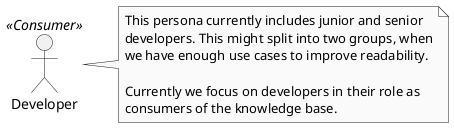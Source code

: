 @startuml junior_senior_developer

skinparam Monochrome true

:Developer: as Dev <<Consumer>>

note right of Dev
    This persona currently includes junior and senior
    developers. This might split into two groups, when
    we have enough use cases to improve readability.
    
    Currently we focus on developers in their role as
    consumers of the knowledge base.
end note

@enduml